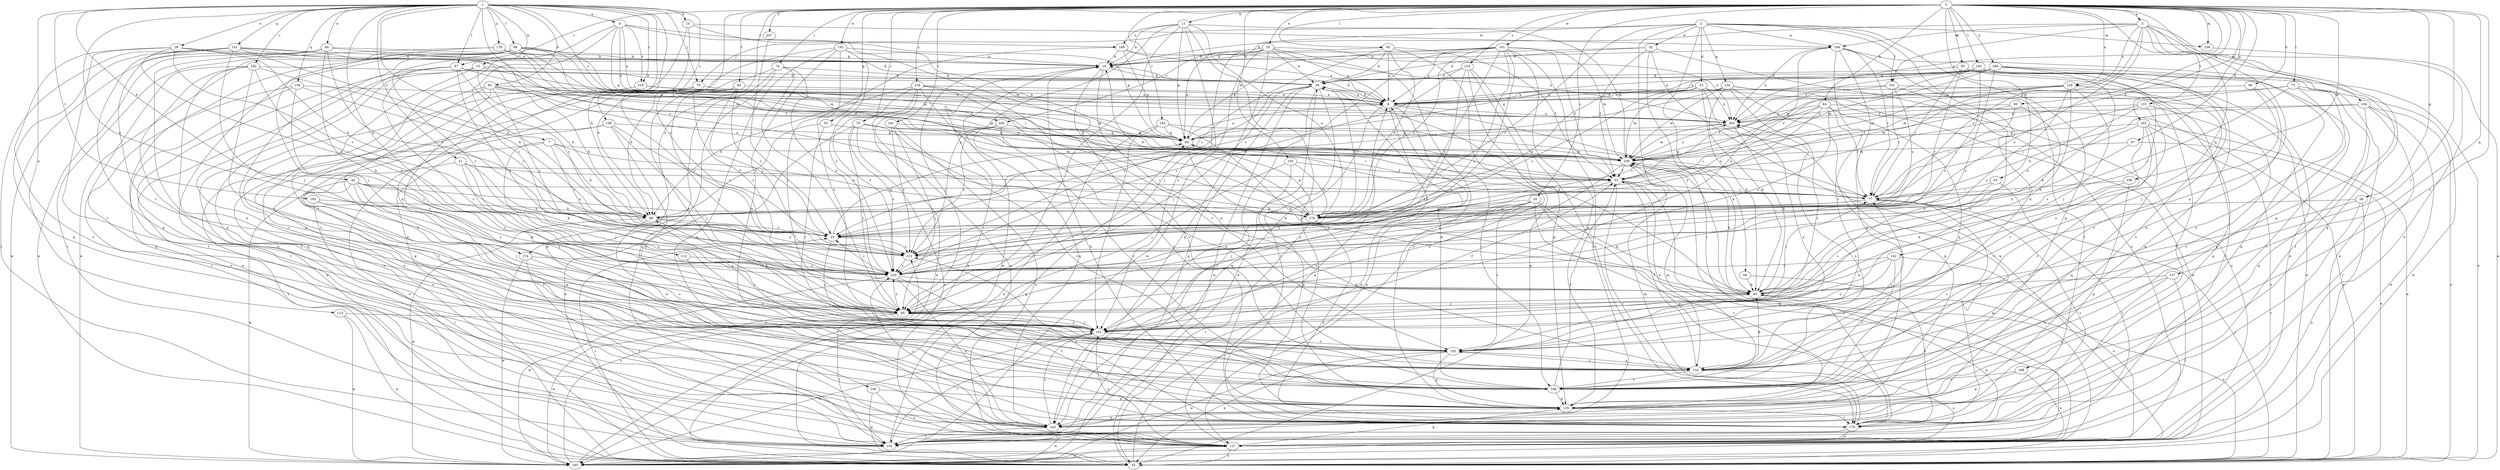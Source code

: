 strict digraph  {
0;
1;
2;
3;
6;
7;
8;
11;
13;
15;
16;
19;
21;
25;
30;
32;
33;
34;
35;
38;
40;
42;
43;
44;
52;
53;
58;
59;
60;
64;
65;
66;
67;
68;
70;
72;
74;
77;
79;
85;
90;
92;
93;
95;
97;
98;
101;
102;
104;
108;
109;
112;
113;
118;
126;
127;
133;
134;
135;
137;
139;
140;
141;
142;
143;
145;
152;
156;
160;
161;
163;
165;
168;
169;
170;
174;
176;
178;
181;
182;
183;
186;
190;
191;
192;
193;
194;
195;
199;
203;
207;
210;
212;
218;
219;
220;
0 -> 3  [label=a];
0 -> 11  [label=b];
0 -> 19  [label=c];
0 -> 30  [label=d];
0 -> 35  [label=e];
0 -> 44  [label=f];
0 -> 52  [label=f];
0 -> 53  [label=g];
0 -> 58  [label=g];
0 -> 64  [label=h];
0 -> 65  [label=h];
0 -> 66  [label=h];
0 -> 67  [label=h];
0 -> 70  [label=i];
0 -> 72  [label=i];
0 -> 74  [label=i];
0 -> 90  [label=k];
0 -> 95  [label=l];
0 -> 97  [label=l];
0 -> 104  [label=m];
0 -> 108  [label=m];
0 -> 126  [label=o];
0 -> 133  [label=p];
0 -> 137  [label=q];
0 -> 145  [label=r];
0 -> 152  [label=r];
0 -> 163  [label=t];
0 -> 165  [label=t];
0 -> 168  [label=t];
0 -> 174  [label=u];
0 -> 181  [label=v];
0 -> 190  [label=w];
0 -> 191  [label=w];
0 -> 192  [label=w];
0 -> 193  [label=w];
0 -> 199  [label=x];
0 -> 203  [label=x];
0 -> 207  [label=y];
0 -> 210  [label=y];
0 -> 212  [label=y];
0 -> 218  [label=z];
1 -> 6  [label=a];
1 -> 7  [label=a];
1 -> 13  [label=b];
1 -> 15  [label=b];
1 -> 21  [label=c];
1 -> 38  [label=e];
1 -> 40  [label=e];
1 -> 42  [label=e];
1 -> 43  [label=e];
1 -> 79  [label=j];
1 -> 92  [label=k];
1 -> 97  [label=l];
1 -> 98  [label=l];
1 -> 112  [label=n];
1 -> 113  [label=n];
1 -> 139  [label=q];
1 -> 140  [label=q];
1 -> 141  [label=q];
1 -> 156  [label=s];
1 -> 160  [label=s];
1 -> 174  [label=u];
1 -> 176  [label=u];
1 -> 178  [label=u];
1 -> 182  [label=v];
1 -> 183  [label=v];
1 -> 219  [label=z];
2 -> 25  [label=c];
2 -> 32  [label=d];
2 -> 33  [label=d];
2 -> 59  [label=g];
2 -> 79  [label=j];
2 -> 85  [label=j];
2 -> 101  [label=l];
2 -> 108  [label=m];
2 -> 118  [label=n];
2 -> 134  [label=p];
2 -> 135  [label=p];
2 -> 160  [label=s];
2 -> 194  [label=w];
3 -> 16  [label=b];
3 -> 101  [label=l];
3 -> 118  [label=n];
3 -> 126  [label=o];
3 -> 127  [label=o];
3 -> 135  [label=p];
3 -> 142  [label=q];
3 -> 143  [label=q];
3 -> 178  [label=u];
3 -> 194  [label=w];
3 -> 212  [label=y];
6 -> 8  [label=a];
6 -> 60  [label=g];
6 -> 109  [label=m];
6 -> 169  [label=t];
6 -> 186  [label=v];
6 -> 203  [label=x];
6 -> 219  [label=z];
6 -> 220  [label=z];
7 -> 25  [label=c];
7 -> 68  [label=h];
7 -> 93  [label=k];
7 -> 102  [label=l];
7 -> 109  [label=m];
7 -> 178  [label=u];
8 -> 16  [label=b];
8 -> 34  [label=d];
8 -> 43  [label=e];
8 -> 93  [label=k];
8 -> 143  [label=q];
8 -> 186  [label=v];
8 -> 203  [label=x];
11 -> 16  [label=b];
11 -> 60  [label=g];
11 -> 85  [label=j];
11 -> 109  [label=m];
11 -> 135  [label=p];
11 -> 161  [label=s];
11 -> 169  [label=t];
11 -> 178  [label=u];
11 -> 212  [label=y];
13 -> 34  [label=d];
13 -> 43  [label=e];
13 -> 68  [label=h];
13 -> 143  [label=q];
13 -> 186  [label=v];
13 -> 203  [label=x];
15 -> 60  [label=g];
15 -> 68  [label=h];
15 -> 186  [label=v];
15 -> 194  [label=w];
16 -> 34  [label=d];
16 -> 85  [label=j];
16 -> 118  [label=n];
16 -> 170  [label=t];
16 -> 195  [label=w];
19 -> 85  [label=j];
19 -> 93  [label=k];
19 -> 135  [label=p];
19 -> 152  [label=r];
19 -> 161  [label=s];
19 -> 170  [label=t];
19 -> 178  [label=u];
19 -> 212  [label=y];
19 -> 220  [label=z];
21 -> 52  [label=f];
21 -> 77  [label=i];
21 -> 85  [label=j];
21 -> 135  [label=p];
21 -> 161  [label=s];
21 -> 212  [label=y];
25 -> 60  [label=g];
25 -> 161  [label=s];
25 -> 212  [label=y];
30 -> 25  [label=c];
30 -> 34  [label=d];
30 -> 77  [label=i];
30 -> 102  [label=l];
30 -> 127  [label=o];
30 -> 170  [label=t];
32 -> 16  [label=b];
32 -> 34  [label=d];
32 -> 52  [label=f];
32 -> 127  [label=o];
32 -> 170  [label=t];
32 -> 195  [label=w];
33 -> 8  [label=a];
33 -> 25  [label=c];
33 -> 93  [label=k];
33 -> 109  [label=m];
33 -> 170  [label=t];
33 -> 178  [label=u];
33 -> 195  [label=w];
33 -> 203  [label=x];
34 -> 8  [label=a];
34 -> 85  [label=j];
34 -> 102  [label=l];
34 -> 143  [label=q];
34 -> 170  [label=t];
34 -> 195  [label=w];
34 -> 212  [label=y];
35 -> 8  [label=a];
35 -> 16  [label=b];
35 -> 34  [label=d];
35 -> 60  [label=g];
35 -> 85  [label=j];
35 -> 135  [label=p];
35 -> 143  [label=q];
35 -> 195  [label=w];
35 -> 203  [label=x];
38 -> 16  [label=b];
38 -> 25  [label=c];
38 -> 68  [label=h];
38 -> 109  [label=m];
38 -> 170  [label=t];
38 -> 186  [label=v];
38 -> 212  [label=y];
40 -> 16  [label=b];
40 -> 25  [label=c];
40 -> 34  [label=d];
40 -> 43  [label=e];
40 -> 93  [label=k];
40 -> 135  [label=p];
40 -> 195  [label=w];
42 -> 77  [label=i];
42 -> 85  [label=j];
42 -> 93  [label=k];
42 -> 178  [label=u];
42 -> 186  [label=v];
42 -> 195  [label=w];
42 -> 220  [label=z];
43 -> 8  [label=a];
43 -> 25  [label=c];
43 -> 34  [label=d];
43 -> 77  [label=i];
43 -> 109  [label=m];
44 -> 8  [label=a];
44 -> 25  [label=c];
44 -> 85  [label=j];
44 -> 161  [label=s];
44 -> 212  [label=y];
44 -> 220  [label=z];
52 -> 77  [label=i];
52 -> 118  [label=n];
52 -> 127  [label=o];
52 -> 170  [label=t];
52 -> 220  [label=z];
53 -> 60  [label=g];
53 -> 68  [label=h];
53 -> 152  [label=r];
58 -> 127  [label=o];
58 -> 152  [label=r];
58 -> 170  [label=t];
58 -> 178  [label=u];
59 -> 93  [label=k];
59 -> 170  [label=t];
60 -> 8  [label=a];
60 -> 93  [label=k];
60 -> 109  [label=m];
64 -> 25  [label=c];
64 -> 43  [label=e];
64 -> 77  [label=i];
64 -> 118  [label=n];
64 -> 178  [label=u];
64 -> 203  [label=x];
64 -> 212  [label=y];
64 -> 220  [label=z];
65 -> 77  [label=i];
65 -> 102  [label=l];
65 -> 161  [label=s];
66 -> 8  [label=a];
66 -> 85  [label=j];
66 -> 118  [label=n];
67 -> 43  [label=e];
67 -> 109  [label=m];
67 -> 212  [label=y];
68 -> 25  [label=c];
68 -> 118  [label=n];
68 -> 152  [label=r];
68 -> 195  [label=w];
68 -> 212  [label=y];
70 -> 43  [label=e];
70 -> 60  [label=g];
70 -> 77  [label=i];
70 -> 85  [label=j];
70 -> 127  [label=o];
70 -> 186  [label=v];
70 -> 220  [label=z];
72 -> 8  [label=a];
72 -> 25  [label=c];
72 -> 109  [label=m];
72 -> 118  [label=n];
72 -> 135  [label=p];
72 -> 195  [label=w];
74 -> 34  [label=d];
74 -> 68  [label=h];
74 -> 85  [label=j];
74 -> 102  [label=l];
74 -> 143  [label=q];
74 -> 220  [label=z];
77 -> 68  [label=h];
77 -> 170  [label=t];
77 -> 178  [label=u];
77 -> 186  [label=v];
79 -> 8  [label=a];
79 -> 127  [label=o];
79 -> 143  [label=q];
79 -> 212  [label=y];
85 -> 68  [label=h];
85 -> 102  [label=l];
85 -> 161  [label=s];
85 -> 195  [label=w];
85 -> 220  [label=z];
90 -> 77  [label=i];
90 -> 109  [label=m];
90 -> 203  [label=x];
90 -> 220  [label=z];
92 -> 8  [label=a];
92 -> 68  [label=h];
92 -> 77  [label=i];
92 -> 109  [label=m];
92 -> 118  [label=n];
92 -> 127  [label=o];
92 -> 170  [label=t];
92 -> 212  [label=y];
93 -> 34  [label=d];
93 -> 43  [label=e];
93 -> 77  [label=i];
93 -> 85  [label=j];
95 -> 8  [label=a];
95 -> 16  [label=b];
95 -> 25  [label=c];
95 -> 34  [label=d];
95 -> 52  [label=f];
95 -> 127  [label=o];
95 -> 178  [label=u];
97 -> 25  [label=c];
97 -> 34  [label=d];
97 -> 102  [label=l];
97 -> 161  [label=s];
97 -> 186  [label=v];
97 -> 203  [label=x];
97 -> 220  [label=z];
98 -> 16  [label=b];
98 -> 52  [label=f];
98 -> 77  [label=i];
98 -> 102  [label=l];
98 -> 109  [label=m];
98 -> 127  [label=o];
98 -> 135  [label=p];
98 -> 178  [label=u];
98 -> 195  [label=w];
98 -> 220  [label=z];
101 -> 8  [label=a];
101 -> 52  [label=f];
101 -> 77  [label=i];
101 -> 143  [label=q];
101 -> 161  [label=s];
101 -> 178  [label=u];
102 -> 60  [label=g];
102 -> 93  [label=k];
104 -> 43  [label=e];
104 -> 77  [label=i];
104 -> 102  [label=l];
104 -> 143  [label=q];
104 -> 195  [label=w];
104 -> 203  [label=x];
108 -> 43  [label=e];
109 -> 52  [label=f];
109 -> 93  [label=k];
109 -> 161  [label=s];
109 -> 203  [label=x];
112 -> 152  [label=r];
112 -> 220  [label=z];
113 -> 43  [label=e];
113 -> 161  [label=s];
113 -> 195  [label=w];
118 -> 52  [label=f];
118 -> 77  [label=i];
118 -> 93  [label=k];
118 -> 127  [label=o];
118 -> 152  [label=r];
118 -> 186  [label=v];
126 -> 8  [label=a];
126 -> 52  [label=f];
126 -> 60  [label=g];
126 -> 85  [label=j];
126 -> 93  [label=k];
126 -> 109  [label=m];
126 -> 186  [label=v];
126 -> 220  [label=z];
127 -> 8  [label=a];
127 -> 43  [label=e];
127 -> 109  [label=m];
127 -> 135  [label=p];
127 -> 161  [label=s];
127 -> 195  [label=w];
133 -> 68  [label=h];
133 -> 77  [label=i];
133 -> 161  [label=s];
133 -> 186  [label=v];
133 -> 203  [label=x];
134 -> 8  [label=a];
134 -> 43  [label=e];
134 -> 68  [label=h];
134 -> 93  [label=k];
134 -> 109  [label=m];
134 -> 127  [label=o];
134 -> 143  [label=q];
134 -> 152  [label=r];
135 -> 143  [label=q];
135 -> 170  [label=t];
137 -> 93  [label=k];
137 -> 102  [label=l];
137 -> 118  [label=n];
137 -> 135  [label=p];
139 -> 8  [label=a];
139 -> 25  [label=c];
139 -> 85  [label=j];
139 -> 102  [label=l];
139 -> 127  [label=o];
140 -> 43  [label=e];
140 -> 127  [label=o];
140 -> 135  [label=p];
141 -> 16  [label=b];
141 -> 52  [label=f];
141 -> 68  [label=h];
141 -> 85  [label=j];
141 -> 102  [label=l];
141 -> 135  [label=p];
141 -> 143  [label=q];
141 -> 152  [label=r];
141 -> 178  [label=u];
142 -> 93  [label=k];
142 -> 127  [label=o];
142 -> 161  [label=s];
142 -> 186  [label=v];
142 -> 220  [label=z];
143 -> 102  [label=l];
143 -> 161  [label=s];
143 -> 195  [label=w];
143 -> 220  [label=z];
145 -> 43  [label=e];
145 -> 60  [label=g];
145 -> 77  [label=i];
145 -> 93  [label=k];
145 -> 161  [label=s];
152 -> 43  [label=e];
152 -> 118  [label=n];
152 -> 135  [label=p];
152 -> 195  [label=w];
152 -> 203  [label=x];
156 -> 25  [label=c];
156 -> 43  [label=e];
156 -> 60  [label=g];
156 -> 85  [label=j];
156 -> 118  [label=n];
156 -> 127  [label=o];
160 -> 60  [label=g];
160 -> 118  [label=n];
160 -> 186  [label=v];
160 -> 212  [label=y];
161 -> 52  [label=f];
161 -> 85  [label=j];
161 -> 102  [label=l];
161 -> 152  [label=r];
161 -> 195  [label=w];
163 -> 8  [label=a];
163 -> 34  [label=d];
163 -> 43  [label=e];
163 -> 52  [label=f];
163 -> 60  [label=g];
163 -> 143  [label=q];
163 -> 170  [label=t];
163 -> 186  [label=v];
163 -> 220  [label=z];
165 -> 43  [label=e];
165 -> 60  [label=g];
165 -> 127  [label=o];
165 -> 143  [label=q];
165 -> 152  [label=r];
165 -> 178  [label=u];
165 -> 186  [label=v];
168 -> 127  [label=o];
168 -> 135  [label=p];
168 -> 186  [label=v];
169 -> 8  [label=a];
169 -> 16  [label=b];
169 -> 60  [label=g];
169 -> 85  [label=j];
169 -> 203  [label=x];
170 -> 16  [label=b];
170 -> 102  [label=l];
170 -> 109  [label=m];
170 -> 127  [label=o];
170 -> 212  [label=y];
174 -> 102  [label=l];
174 -> 161  [label=s];
174 -> 195  [label=w];
174 -> 220  [label=z];
176 -> 16  [label=b];
176 -> 52  [label=f];
176 -> 85  [label=j];
176 -> 102  [label=l];
176 -> 109  [label=m];
178 -> 16  [label=b];
178 -> 34  [label=d];
178 -> 52  [label=f];
178 -> 60  [label=g];
178 -> 102  [label=l];
178 -> 170  [label=t];
181 -> 60  [label=g];
181 -> 85  [label=j];
181 -> 127  [label=o];
181 -> 212  [label=y];
182 -> 34  [label=d];
182 -> 68  [label=h];
182 -> 118  [label=n];
182 -> 143  [label=q];
182 -> 152  [label=r];
182 -> 170  [label=t];
182 -> 220  [label=z];
183 -> 68  [label=h];
183 -> 85  [label=j];
183 -> 102  [label=l];
183 -> 220  [label=z];
186 -> 34  [label=d];
186 -> 52  [label=f];
186 -> 109  [label=m];
186 -> 135  [label=p];
186 -> 203  [label=x];
190 -> 77  [label=i];
190 -> 93  [label=k];
190 -> 135  [label=p];
191 -> 8  [label=a];
191 -> 16  [label=b];
191 -> 25  [label=c];
191 -> 52  [label=f];
191 -> 60  [label=g];
191 -> 102  [label=l];
191 -> 109  [label=m];
191 -> 135  [label=p];
191 -> 161  [label=s];
191 -> 178  [label=u];
191 -> 212  [label=y];
191 -> 220  [label=z];
192 -> 52  [label=f];
192 -> 85  [label=j];
192 -> 135  [label=p];
192 -> 178  [label=u];
193 -> 16  [label=b];
193 -> 68  [label=h];
193 -> 118  [label=n];
193 -> 143  [label=q];
193 -> 161  [label=s];
193 -> 178  [label=u];
193 -> 220  [label=z];
194 -> 16  [label=b];
194 -> 43  [label=e];
194 -> 77  [label=i];
194 -> 135  [label=p];
194 -> 152  [label=r];
194 -> 170  [label=t];
194 -> 203  [label=x];
194 -> 220  [label=z];
195 -> 16  [label=b];
195 -> 212  [label=y];
199 -> 8  [label=a];
199 -> 34  [label=d];
199 -> 93  [label=k];
199 -> 109  [label=m];
199 -> 143  [label=q];
199 -> 161  [label=s];
199 -> 170  [label=t];
199 -> 203  [label=x];
199 -> 220  [label=z];
203 -> 60  [label=g];
203 -> 93  [label=k];
203 -> 109  [label=m];
207 -> 25  [label=c];
210 -> 34  [label=d];
210 -> 43  [label=e];
210 -> 135  [label=p];
210 -> 161  [label=s];
210 -> 170  [label=t];
210 -> 220  [label=z];
212 -> 220  [label=z];
218 -> 8  [label=a];
218 -> 43  [label=e];
218 -> 68  [label=h];
218 -> 127  [label=o];
218 -> 143  [label=q];
218 -> 152  [label=r];
218 -> 186  [label=v];
218 -> 220  [label=z];
219 -> 8  [label=a];
219 -> 43  [label=e];
219 -> 109  [label=m];
220 -> 25  [label=c];
220 -> 93  [label=k];
220 -> 143  [label=q];
220 -> 170  [label=t];
220 -> 195  [label=w];
}
